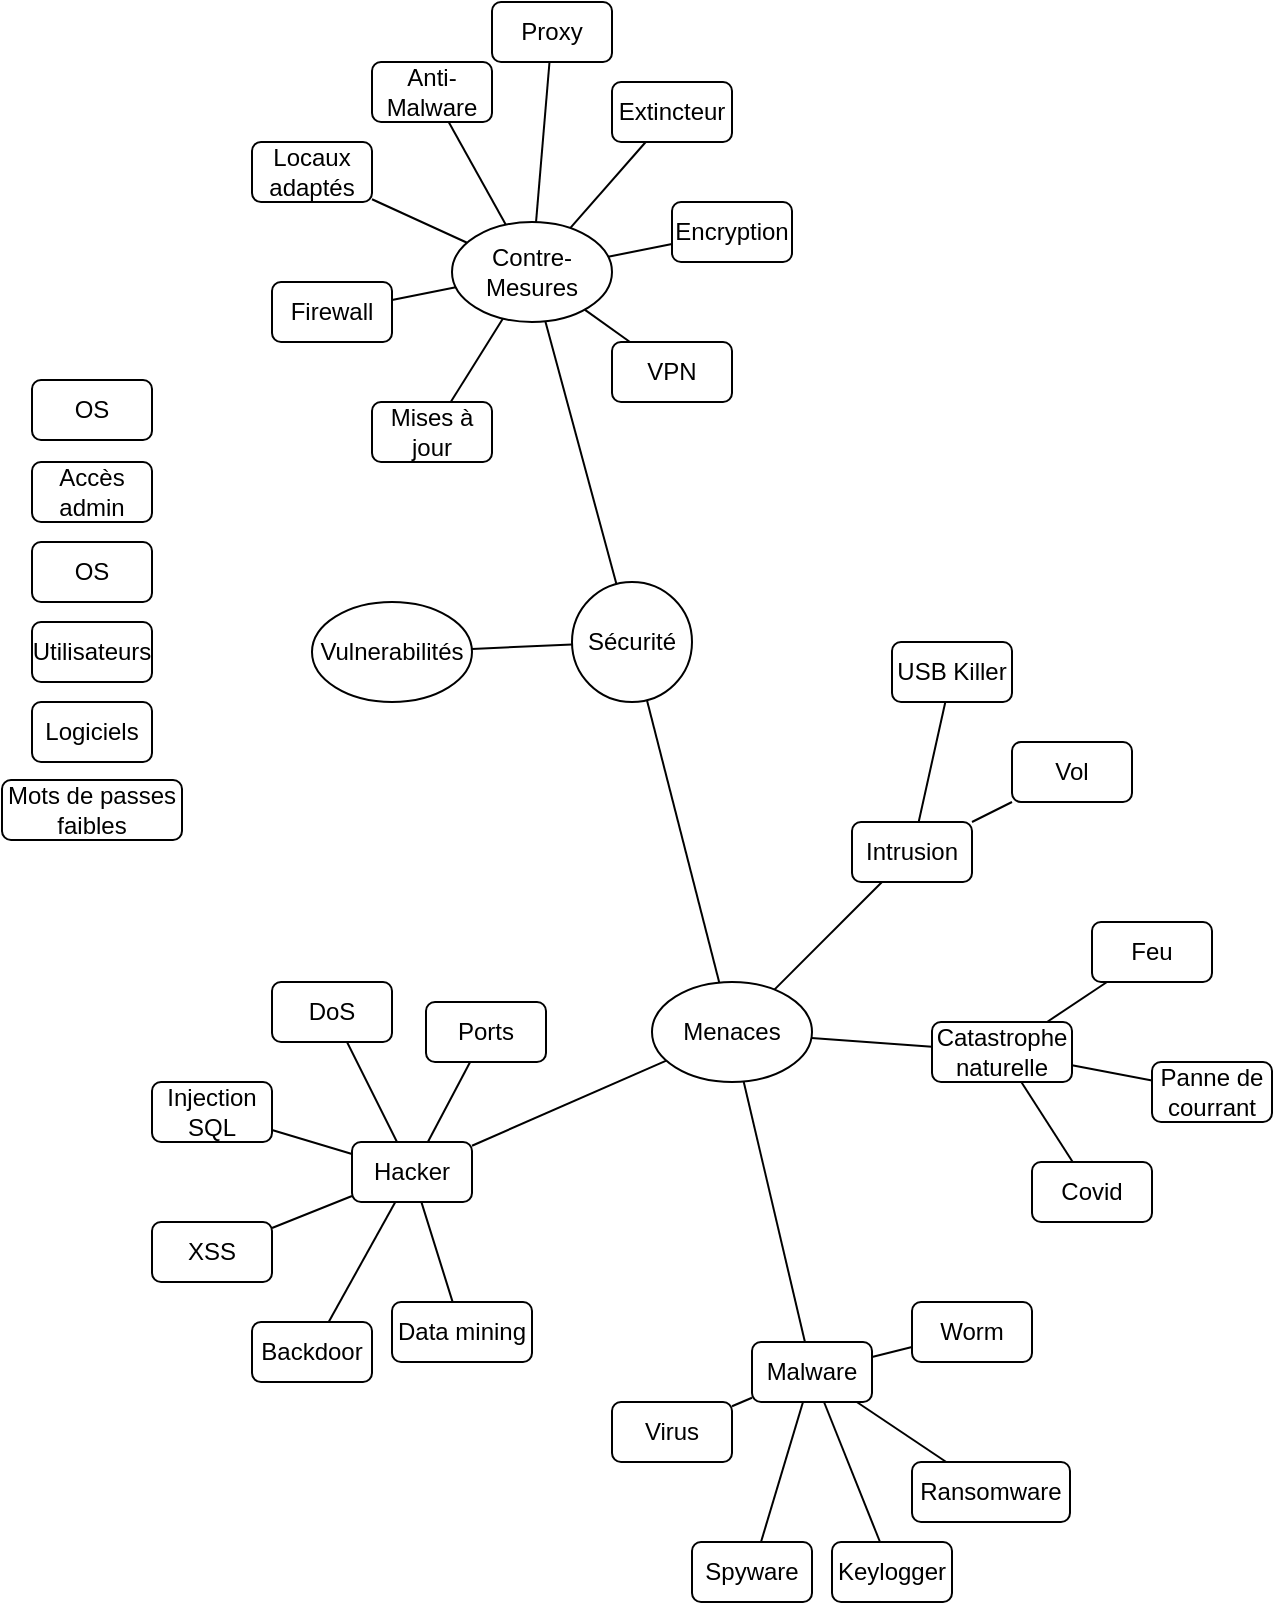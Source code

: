 <mxfile>
    <diagram id="T4fOojkoRZRFXc-FZSiv" name="Page-1">
        <mxGraphModel dx="594" dy="565" grid="1" gridSize="10" guides="1" tooltips="1" connect="1" arrows="1" fold="1" page="1" pageScale="1" pageWidth="827" pageHeight="1169" math="0" shadow="0">
            <root>
                <mxCell id="0"/>
                <mxCell id="1" parent="0"/>
                <mxCell id="2" value="Menaces" style="ellipse;whiteSpace=wrap;html=1;" vertex="1" parent="1">
                    <mxGeometry x="513" y="491" width="80" height="50" as="geometry"/>
                </mxCell>
                <mxCell id="3" value="Vulnerabilités" style="ellipse;whiteSpace=wrap;html=1;" vertex="1" parent="1">
                    <mxGeometry x="343" y="301" width="80" height="50" as="geometry"/>
                </mxCell>
                <mxCell id="4" value="Contre-Mesures" style="ellipse;whiteSpace=wrap;html=1;" vertex="1" parent="1">
                    <mxGeometry x="413" y="111" width="80" height="50" as="geometry"/>
                </mxCell>
                <mxCell id="5" value="Sécurité" style="ellipse;whiteSpace=wrap;html=1;aspect=fixed;" vertex="1" parent="1">
                    <mxGeometry x="473" y="291" width="60" height="60" as="geometry"/>
                </mxCell>
                <mxCell id="6" value="" style="endArrow=none;html=1;noEdgeStyle=1;" edge="1" parent="1" source="5" target="4">
                    <mxGeometry width="50" height="50" relative="1" as="geometry">
                        <mxPoint x="828" y="384" as="sourcePoint"/>
                        <mxPoint x="878" y="334" as="targetPoint"/>
                    </mxGeometry>
                </mxCell>
                <mxCell id="7" value="" style="endArrow=none;html=1;noEdgeStyle=1;" edge="1" parent="1" source="3" target="5">
                    <mxGeometry width="50" height="50" relative="1" as="geometry">
                        <mxPoint x="757.286" y="307.492" as="sourcePoint"/>
                        <mxPoint x="800.408" y="297.544" as="targetPoint"/>
                    </mxGeometry>
                </mxCell>
                <mxCell id="8" value="" style="endArrow=none;html=1;noEdgeStyle=1;" edge="1" parent="1" source="2" target="5">
                    <mxGeometry width="50" height="50" relative="1" as="geometry">
                        <mxPoint x="767.286" y="317.492" as="sourcePoint"/>
                        <mxPoint x="810.408" y="307.544" as="targetPoint"/>
                    </mxGeometry>
                </mxCell>
                <mxCell id="9" value="DoS" style="rounded=1;whiteSpace=wrap;html=1;" vertex="1" parent="1">
                    <mxGeometry x="323" y="491" width="60" height="30" as="geometry"/>
                </mxCell>
                <mxCell id="10" value="XSS" style="rounded=1;whiteSpace=wrap;html=1;" vertex="1" parent="1">
                    <mxGeometry x="263" y="611" width="60" height="30" as="geometry"/>
                </mxCell>
                <mxCell id="12" value="Keylogger" style="rounded=1;whiteSpace=wrap;html=1;" vertex="1" parent="1">
                    <mxGeometry x="603" y="771" width="60" height="30" as="geometry"/>
                </mxCell>
                <mxCell id="13" value="Virus" style="rounded=1;whiteSpace=wrap;html=1;" vertex="1" parent="1">
                    <mxGeometry x="493" y="701" width="60" height="30" as="geometry"/>
                </mxCell>
                <mxCell id="14" value="Malware" style="rounded=1;whiteSpace=wrap;html=1;" vertex="1" parent="1">
                    <mxGeometry x="563" y="671" width="60" height="30" as="geometry"/>
                </mxCell>
                <mxCell id="15" value="USB Killer" style="rounded=1;whiteSpace=wrap;html=1;" vertex="1" parent="1">
                    <mxGeometry x="633" y="321" width="60" height="30" as="geometry"/>
                </mxCell>
                <mxCell id="16" value="Hacker" style="rounded=1;whiteSpace=wrap;html=1;" vertex="1" parent="1">
                    <mxGeometry x="363" y="571" width="60" height="30" as="geometry"/>
                </mxCell>
                <mxCell id="17" value="Feu" style="rounded=1;whiteSpace=wrap;html=1;" vertex="1" parent="1">
                    <mxGeometry x="733" y="461" width="60" height="30" as="geometry"/>
                </mxCell>
                <mxCell id="18" value="Panne de courrant" style="rounded=1;whiteSpace=wrap;html=1;" vertex="1" parent="1">
                    <mxGeometry x="763" y="531" width="60" height="30" as="geometry"/>
                </mxCell>
                <mxCell id="19" value="Data mining" style="rounded=1;whiteSpace=wrap;html=1;" vertex="1" parent="1">
                    <mxGeometry x="383" y="651" width="70" height="30" as="geometry"/>
                </mxCell>
                <mxCell id="20" value="Catastrophe naturelle" style="rounded=1;whiteSpace=wrap;html=1;" vertex="1" parent="1">
                    <mxGeometry x="653" y="511" width="70" height="30" as="geometry"/>
                </mxCell>
                <mxCell id="21" value="Injection SQL" style="rounded=1;whiteSpace=wrap;html=1;" vertex="1" parent="1">
                    <mxGeometry x="263" y="541" width="60" height="30" as="geometry"/>
                </mxCell>
                <mxCell id="22" value="Ransomware" style="rounded=1;whiteSpace=wrap;html=1;" vertex="1" parent="1">
                    <mxGeometry x="643" y="731" width="79" height="30" as="geometry"/>
                </mxCell>
                <mxCell id="23" value="Spyware" style="rounded=1;whiteSpace=wrap;html=1;" vertex="1" parent="1">
                    <mxGeometry x="533" y="771" width="60" height="30" as="geometry"/>
                </mxCell>
                <mxCell id="24" value="Covid" style="rounded=1;whiteSpace=wrap;html=1;" vertex="1" parent="1">
                    <mxGeometry x="703" y="581" width="60" height="30" as="geometry"/>
                </mxCell>
                <mxCell id="25" value="Worm" style="rounded=1;whiteSpace=wrap;html=1;" vertex="1" parent="1">
                    <mxGeometry x="643" y="651" width="60" height="30" as="geometry"/>
                </mxCell>
                <mxCell id="26" value="Vol" style="rounded=1;whiteSpace=wrap;html=1;" vertex="1" parent="1">
                    <mxGeometry x="693" y="371" width="60" height="30" as="geometry"/>
                </mxCell>
                <mxCell id="27" value="Backdoor" style="rounded=1;whiteSpace=wrap;html=1;" vertex="1" parent="1">
                    <mxGeometry x="313" y="661" width="60" height="30" as="geometry"/>
                </mxCell>
                <mxCell id="28" value="Ports" style="rounded=1;whiteSpace=wrap;html=1;" vertex="1" parent="1">
                    <mxGeometry x="400" y="501" width="60" height="30" as="geometry"/>
                </mxCell>
                <mxCell id="30" value="" style="endArrow=none;html=1;noEdgeStyle=1;" edge="1" parent="1" source="14" target="23">
                    <mxGeometry width="50" height="50" relative="1" as="geometry">
                        <mxPoint x="521.412" y="410.58" as="sourcePoint"/>
                        <mxPoint x="430.878" y="419.296" as="targetPoint"/>
                    </mxGeometry>
                </mxCell>
                <mxCell id="31" value="" style="endArrow=none;html=1;noEdgeStyle=1;" edge="1" parent="1" source="14" target="22">
                    <mxGeometry width="50" height="50" relative="1" as="geometry">
                        <mxPoint x="552.397" y="431.415" as="sourcePoint"/>
                        <mxPoint x="535.284" y="480" as="targetPoint"/>
                    </mxGeometry>
                </mxCell>
                <mxCell id="32" value="" style="endArrow=none;html=1;noEdgeStyle=1;" edge="1" parent="1" source="14" target="2">
                    <mxGeometry width="50" height="50" relative="1" as="geometry">
                        <mxPoint x="590" y="495" as="sourcePoint"/>
                        <mxPoint x="560.0" y="495" as="targetPoint"/>
                    </mxGeometry>
                </mxCell>
                <mxCell id="33" value="" style="endArrow=none;html=1;noEdgeStyle=1;" edge="1" parent="1" source="25" target="14">
                    <mxGeometry width="50" height="50" relative="1" as="geometry">
                        <mxPoint x="609.937" y="480" as="sourcePoint"/>
                        <mxPoint x="576.436" y="430.063" as="targetPoint"/>
                    </mxGeometry>
                </mxCell>
                <mxCell id="34" value="" style="endArrow=none;html=1;noEdgeStyle=1;" edge="1" parent="1" source="12" target="14">
                    <mxGeometry width="50" height="50" relative="1" as="geometry">
                        <mxPoint x="655" y="478.846" as="sourcePoint"/>
                        <mxPoint x="650" y="481.154" as="targetPoint"/>
                    </mxGeometry>
                </mxCell>
                <mxCell id="35" value="" style="endArrow=none;html=1;noEdgeStyle=1;" edge="1" parent="1" source="13" target="14">
                    <mxGeometry width="50" height="50" relative="1" as="geometry">
                        <mxPoint x="609.937" y="480" as="sourcePoint"/>
                        <mxPoint x="576.436" y="430.063" as="targetPoint"/>
                    </mxGeometry>
                </mxCell>
                <mxCell id="36" value="" style="endArrow=none;html=1;noEdgeStyle=1;" edge="1" parent="1" source="20" target="2">
                    <mxGeometry width="50" height="50" relative="1" as="geometry">
                        <mxPoint x="619.937" y="490" as="sourcePoint"/>
                        <mxPoint x="586.436" y="440.063" as="targetPoint"/>
                    </mxGeometry>
                </mxCell>
                <mxCell id="37" value="" style="endArrow=none;html=1;noEdgeStyle=1;" edge="1" parent="1" source="20" target="24">
                    <mxGeometry width="50" height="50" relative="1" as="geometry">
                        <mxPoint x="654.937" y="515" as="sourcePoint"/>
                        <mxPoint x="621.436" y="465.063" as="targetPoint"/>
                    </mxGeometry>
                </mxCell>
                <mxCell id="38" value="" style="endArrow=none;html=1;noEdgeStyle=1;" edge="1" parent="1" source="20" target="17">
                    <mxGeometry width="50" height="50" relative="1" as="geometry">
                        <mxPoint x="664.937" y="525" as="sourcePoint"/>
                        <mxPoint x="631.436" y="475.063" as="targetPoint"/>
                    </mxGeometry>
                </mxCell>
                <mxCell id="39" value="" style="endArrow=none;html=1;noEdgeStyle=1;" edge="1" parent="1" source="18" target="20">
                    <mxGeometry width="50" height="50" relative="1" as="geometry">
                        <mxPoint x="674.937" y="535" as="sourcePoint"/>
                        <mxPoint x="641.436" y="485.063" as="targetPoint"/>
                    </mxGeometry>
                </mxCell>
                <mxCell id="40" value="" style="endArrow=none;html=1;noEdgeStyle=1;" edge="1" parent="1" source="2" target="16">
                    <mxGeometry width="50" height="50" relative="1" as="geometry">
                        <mxPoint x="659.937" y="530" as="sourcePoint"/>
                        <mxPoint x="626.436" y="480.063" as="targetPoint"/>
                    </mxGeometry>
                </mxCell>
                <mxCell id="41" value="" style="endArrow=none;html=1;noEdgeStyle=1;" edge="1" parent="1" source="27" target="16">
                    <mxGeometry width="50" height="50" relative="1" as="geometry">
                        <mxPoint x="569.857" y="382.621" as="sourcePoint"/>
                        <mxPoint x="625.531" y="230" as="targetPoint"/>
                    </mxGeometry>
                </mxCell>
                <mxCell id="42" value="" style="endArrow=none;html=1;noEdgeStyle=1;" edge="1" parent="1" source="16" target="9">
                    <mxGeometry width="50" height="50" relative="1" as="geometry">
                        <mxPoint x="579.857" y="392.621" as="sourcePoint"/>
                        <mxPoint x="635.531" y="240" as="targetPoint"/>
                    </mxGeometry>
                </mxCell>
                <mxCell id="43" value="" style="endArrow=none;html=1;noEdgeStyle=1;" edge="1" parent="1" source="16" target="21">
                    <mxGeometry width="50" height="50" relative="1" as="geometry">
                        <mxPoint x="589.857" y="402.621" as="sourcePoint"/>
                        <mxPoint x="645.531" y="250" as="targetPoint"/>
                    </mxGeometry>
                </mxCell>
                <mxCell id="44" value="" style="endArrow=none;html=1;noEdgeStyle=1;" edge="1" parent="1" source="19" target="16">
                    <mxGeometry width="50" height="50" relative="1" as="geometry">
                        <mxPoint x="601" y="223.649" as="sourcePoint"/>
                        <mxPoint x="550.0" y="238.351" as="targetPoint"/>
                    </mxGeometry>
                </mxCell>
                <mxCell id="45" value="" style="endArrow=none;html=1;noEdgeStyle=1;" edge="1" parent="1" source="10" target="16">
                    <mxGeometry width="50" height="50" relative="1" as="geometry">
                        <mxPoint x="611" y="233.649" as="sourcePoint"/>
                        <mxPoint x="560.0" y="248.351" as="targetPoint"/>
                    </mxGeometry>
                </mxCell>
                <mxCell id="46" value="" style="endArrow=none;html=1;noEdgeStyle=1;" edge="1" parent="1" source="28" target="16">
                    <mxGeometry width="50" height="50" relative="1" as="geometry">
                        <mxPoint x="621" y="243.649" as="sourcePoint"/>
                        <mxPoint x="570.0" y="258.351" as="targetPoint"/>
                    </mxGeometry>
                </mxCell>
                <mxCell id="47" value="Intrusion" style="rounded=1;whiteSpace=wrap;html=1;" vertex="1" parent="1">
                    <mxGeometry x="613" y="411" width="60" height="30" as="geometry"/>
                </mxCell>
                <mxCell id="48" value="" style="endArrow=none;html=1;noEdgeStyle=1;" edge="1" parent="1" source="2" target="47">
                    <mxGeometry width="50" height="50" relative="1" as="geometry">
                        <mxPoint x="569.857" y="382.621" as="sourcePoint"/>
                        <mxPoint x="625.531" y="230" as="targetPoint"/>
                    </mxGeometry>
                </mxCell>
                <mxCell id="49" value="" style="endArrow=none;html=1;noEdgeStyle=1;" edge="1" parent="1" source="47" target="15">
                    <mxGeometry width="50" height="50" relative="1" as="geometry">
                        <mxPoint x="591.232" y="390.63" as="sourcePoint"/>
                        <mxPoint x="702.446" y="330" as="targetPoint"/>
                    </mxGeometry>
                </mxCell>
                <mxCell id="50" value="" style="endArrow=none;html=1;noEdgeStyle=1;" edge="1" parent="1" source="47" target="26">
                    <mxGeometry width="50" height="50" relative="1" as="geometry">
                        <mxPoint x="734.688" y="300" as="sourcePoint"/>
                        <mxPoint x="740.312" y="282.0" as="targetPoint"/>
                    </mxGeometry>
                </mxCell>
                <mxCell id="52" value="Firewall" style="rounded=1;whiteSpace=wrap;html=1;" vertex="1" parent="1">
                    <mxGeometry x="323" y="141" width="60" height="30" as="geometry"/>
                </mxCell>
                <mxCell id="53" value="Anti-Malware" style="rounded=1;whiteSpace=wrap;html=1;" vertex="1" parent="1">
                    <mxGeometry x="373" y="31" width="60" height="30" as="geometry"/>
                </mxCell>
                <mxCell id="54" value="VPN" style="rounded=1;whiteSpace=wrap;html=1;" vertex="1" parent="1">
                    <mxGeometry x="493" y="171" width="60" height="30" as="geometry"/>
                </mxCell>
                <mxCell id="55" value="Proxy" style="rounded=1;whiteSpace=wrap;html=1;" vertex="1" parent="1">
                    <mxGeometry x="433" y="1" width="60" height="30" as="geometry"/>
                </mxCell>
                <mxCell id="56" value="Encryption" style="rounded=1;whiteSpace=wrap;html=1;" vertex="1" parent="1">
                    <mxGeometry x="523" y="101" width="60" height="30" as="geometry"/>
                </mxCell>
                <mxCell id="57" value="Mises à jour" style="rounded=1;whiteSpace=wrap;html=1;" vertex="1" parent="1">
                    <mxGeometry x="373" y="201" width="60" height="30" as="geometry"/>
                </mxCell>
                <mxCell id="58" value="Extincteur" style="rounded=1;whiteSpace=wrap;html=1;" vertex="1" parent="1">
                    <mxGeometry x="493" y="41" width="60" height="30" as="geometry"/>
                </mxCell>
                <mxCell id="59" value="Locaux adaptés" style="rounded=1;whiteSpace=wrap;html=1;" vertex="1" parent="1">
                    <mxGeometry x="313" y="71" width="60" height="30" as="geometry"/>
                </mxCell>
                <mxCell id="60" value="" style="endArrow=none;html=1;noEdgeStyle=1;" edge="1" parent="1" source="4" target="52">
                    <mxGeometry width="50" height="50" relative="1" as="geometry">
                        <mxPoint x="576.797" y="224.903" as="sourcePoint"/>
                        <mxPoint x="608.547" y="169.544" as="targetPoint"/>
                    </mxGeometry>
                </mxCell>
                <mxCell id="61" value="" style="endArrow=none;html=1;noEdgeStyle=1;" edge="1" parent="1" source="4" target="53">
                    <mxGeometry width="50" height="50" relative="1" as="geometry">
                        <mxPoint x="623.966" y="121.03" as="sourcePoint"/>
                        <mxPoint x="630.76" y="40" as="targetPoint"/>
                    </mxGeometry>
                </mxCell>
                <mxCell id="62" value="" style="endArrow=none;html=1;noEdgeStyle=1;" edge="1" parent="1" source="4" target="54">
                    <mxGeometry width="50" height="50" relative="1" as="geometry">
                        <mxPoint x="637.281" y="122.896" as="sourcePoint"/>
                        <mxPoint x="692.083" y="40" as="targetPoint"/>
                    </mxGeometry>
                </mxCell>
                <mxCell id="63" value="" style="endArrow=none;html=1;noEdgeStyle=1;" edge="1" parent="1" source="4" target="55">
                    <mxGeometry width="50" height="50" relative="1" as="geometry">
                        <mxPoint x="647.281" y="132.896" as="sourcePoint"/>
                        <mxPoint x="702.083" y="50" as="targetPoint"/>
                    </mxGeometry>
                </mxCell>
                <mxCell id="64" value="" style="endArrow=none;html=1;noEdgeStyle=1;" edge="1" parent="1" source="4" target="56">
                    <mxGeometry width="50" height="50" relative="1" as="geometry">
                        <mxPoint x="657.281" y="142.896" as="sourcePoint"/>
                        <mxPoint x="712.083" y="60" as="targetPoint"/>
                    </mxGeometry>
                </mxCell>
                <mxCell id="65" value="" style="endArrow=none;html=1;noEdgeStyle=1;" edge="1" parent="1" source="4" target="57">
                    <mxGeometry width="50" height="50" relative="1" as="geometry">
                        <mxPoint x="667.281" y="152.896" as="sourcePoint"/>
                        <mxPoint x="722.083" y="70" as="targetPoint"/>
                    </mxGeometry>
                </mxCell>
                <mxCell id="66" value="" style="endArrow=none;html=1;noEdgeStyle=1;" edge="1" parent="1" source="4" target="58">
                    <mxGeometry width="50" height="50" relative="1" as="geometry">
                        <mxPoint x="677.281" y="162.896" as="sourcePoint"/>
                        <mxPoint x="732.083" y="80" as="targetPoint"/>
                    </mxGeometry>
                </mxCell>
                <mxCell id="67" value="" style="endArrow=none;html=1;noEdgeStyle=1;" edge="1" parent="1" source="4" target="59">
                    <mxGeometry width="50" height="50" relative="1" as="geometry">
                        <mxPoint x="687.281" y="172.896" as="sourcePoint"/>
                        <mxPoint x="742.083" y="90" as="targetPoint"/>
                    </mxGeometry>
                </mxCell>
                <mxCell id="68" value="OS" style="rounded=1;whiteSpace=wrap;html=1;" vertex="1" parent="1">
                    <mxGeometry x="203" y="271" width="60" height="30" as="geometry"/>
                </mxCell>
                <mxCell id="69" value="Utilisateurs&lt;span style=&quot;color: rgba(0 , 0 , 0 , 0) ; font-family: monospace ; font-size: 0px&quot;&gt;%3CmxGraphModel%3E%3Croot%3E%3CmxCell%20id%3D%220%22%2F%3E%3CmxCell%20id%3D%221%22%20parent%3D%220%22%2F%3E%3CmxCell%20id%3D%222%22%20value%3D%22OS%22%20style%3D%22rounded%3D1%3BwhiteSpace%3Dwrap%3Bhtml%3D1%3B%22%20vertex%3D%221%22%20parent%3D%221%22%3E%3CmxGeometry%20x%3D%22203%22%20y%3D%22271%22%20width%3D%2260%22%20height%3D%2230%22%20as%3D%22geometry%22%2F%3E%3C%2FmxCell%3E%3C%2Froot%3E%3C%2FmxGraphModel%3E&lt;/span&gt;" style="rounded=1;whiteSpace=wrap;html=1;" vertex="1" parent="1">
                    <mxGeometry x="203" y="311" width="60" height="30" as="geometry"/>
                </mxCell>
                <mxCell id="70" value="Logiciels" style="rounded=1;whiteSpace=wrap;html=1;" vertex="1" parent="1">
                    <mxGeometry x="203" y="351" width="60" height="30" as="geometry"/>
                </mxCell>
                <mxCell id="71" value="Accès admin" style="rounded=1;whiteSpace=wrap;html=1;" vertex="1" parent="1">
                    <mxGeometry x="203" y="231" width="60" height="30" as="geometry"/>
                </mxCell>
                <mxCell id="72" value="Mots de passes faibles" style="rounded=1;whiteSpace=wrap;html=1;" vertex="1" parent="1">
                    <mxGeometry x="188" y="390" width="90" height="30" as="geometry"/>
                </mxCell>
                <mxCell id="73" value="OS" style="rounded=1;whiteSpace=wrap;html=1;" vertex="1" parent="1">
                    <mxGeometry x="203" y="190" width="60" height="30" as="geometry"/>
                </mxCell>
            </root>
        </mxGraphModel>
    </diagram>
</mxfile>